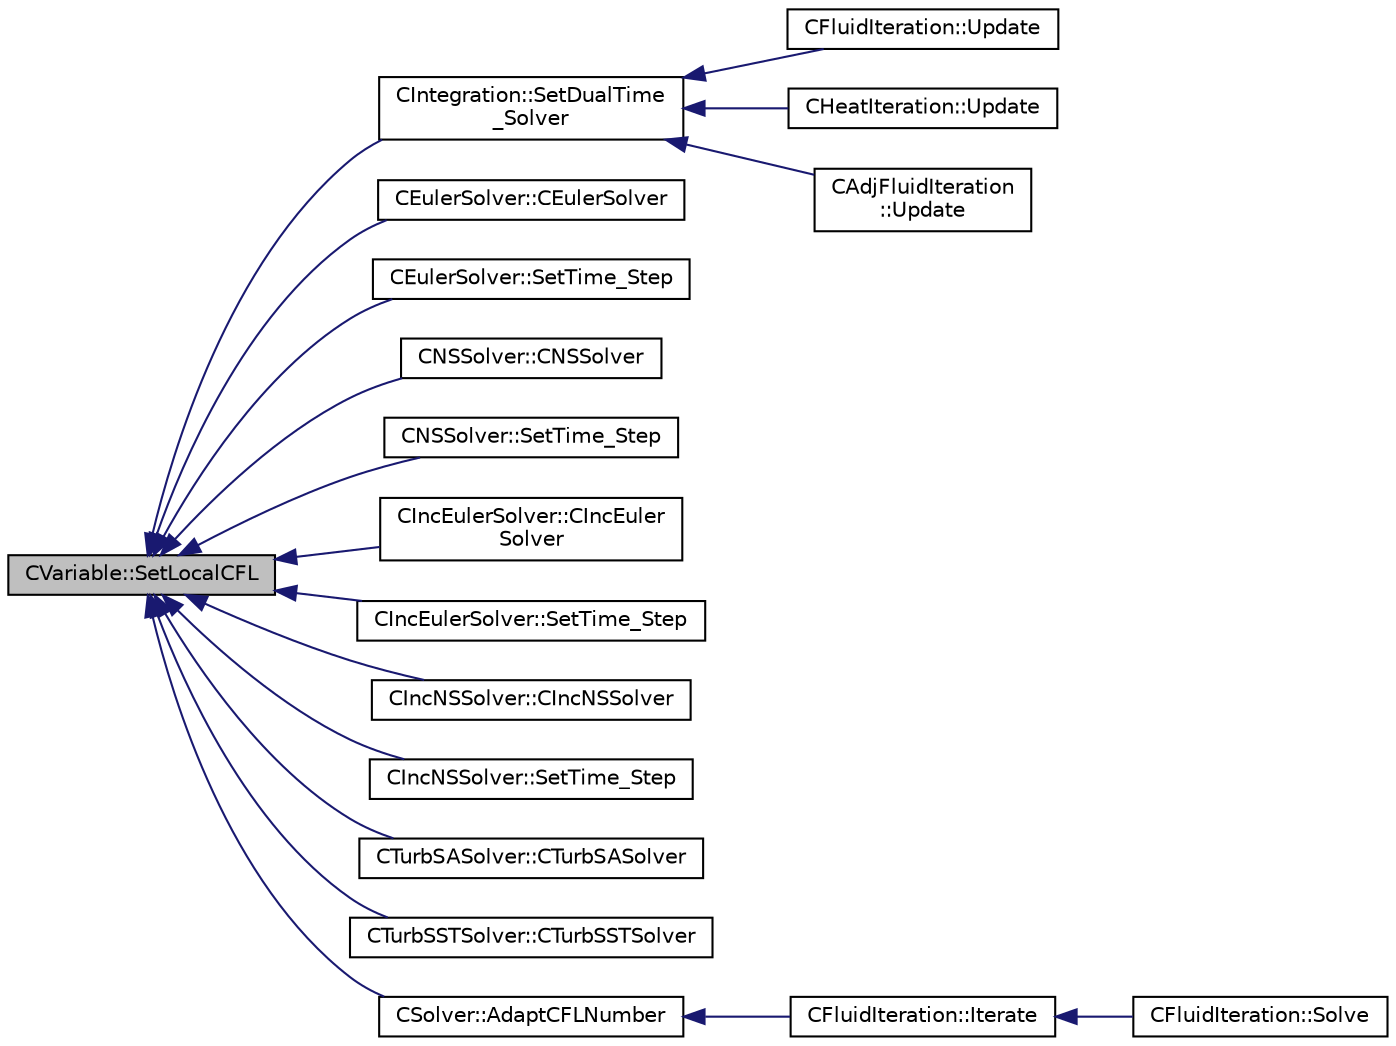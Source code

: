 digraph "CVariable::SetLocalCFL"
{
  edge [fontname="Helvetica",fontsize="10",labelfontname="Helvetica",labelfontsize="10"];
  node [fontname="Helvetica",fontsize="10",shape=record];
  rankdir="LR";
  Node5442 [label="CVariable::SetLocalCFL",height=0.2,width=0.4,color="black", fillcolor="grey75", style="filled", fontcolor="black"];
  Node5442 -> Node5443 [dir="back",color="midnightblue",fontsize="10",style="solid",fontname="Helvetica"];
  Node5443 [label="CIntegration::SetDualTime\l_Solver",height=0.2,width=0.4,color="black", fillcolor="white", style="filled",URL="$class_c_integration.html#ac4f1d2478b4378c7a861e86f40687327",tooltip="Save the solution, and volume at different time steps. "];
  Node5443 -> Node5444 [dir="back",color="midnightblue",fontsize="10",style="solid",fontname="Helvetica"];
  Node5444 [label="CFluidIteration::Update",height=0.2,width=0.4,color="black", fillcolor="white", style="filled",URL="$class_c_fluid_iteration.html#a1f7edb619d88f256bda0b760cec6fce6",tooltip="Updates the containers for the fluid system. "];
  Node5443 -> Node5445 [dir="back",color="midnightblue",fontsize="10",style="solid",fontname="Helvetica"];
  Node5445 [label="CHeatIteration::Update",height=0.2,width=0.4,color="black", fillcolor="white", style="filled",URL="$class_c_heat_iteration.html#af7c562e073a23871938c3e87002016b6",tooltip="Updates the containers for the heat system. "];
  Node5443 -> Node5446 [dir="back",color="midnightblue",fontsize="10",style="solid",fontname="Helvetica"];
  Node5446 [label="CAdjFluidIteration\l::Update",height=0.2,width=0.4,color="black", fillcolor="white", style="filled",URL="$class_c_adj_fluid_iteration.html#a1c9e8c2470c6256a7aa9d69776c83a3b",tooltip="Updates the containers for the adjoint fluid system. "];
  Node5442 -> Node5447 [dir="back",color="midnightblue",fontsize="10",style="solid",fontname="Helvetica"];
  Node5447 [label="CEulerSolver::CEulerSolver",height=0.2,width=0.4,color="black", fillcolor="white", style="filled",URL="$class_c_euler_solver.html#ae1e74218b4e943111b100d7ddcbd4db9"];
  Node5442 -> Node5448 [dir="back",color="midnightblue",fontsize="10",style="solid",fontname="Helvetica"];
  Node5448 [label="CEulerSolver::SetTime_Step",height=0.2,width=0.4,color="black", fillcolor="white", style="filled",URL="$class_c_euler_solver.html#aeed500154a5961eb2bfbd2e646a9b25f",tooltip="Compute the time step for solving the Euler equations. "];
  Node5442 -> Node5449 [dir="back",color="midnightblue",fontsize="10",style="solid",fontname="Helvetica"];
  Node5449 [label="CNSSolver::CNSSolver",height=0.2,width=0.4,color="black", fillcolor="white", style="filled",URL="$class_c_n_s_solver.html#a2a8ad49c42b4546696e631cf44b7788b"];
  Node5442 -> Node5450 [dir="back",color="midnightblue",fontsize="10",style="solid",fontname="Helvetica"];
  Node5450 [label="CNSSolver::SetTime_Step",height=0.2,width=0.4,color="black", fillcolor="white", style="filled",URL="$class_c_n_s_solver.html#a340a62e197f7386736db85967e586804",tooltip="Compute the time step for solving the Navier-Stokes equations with turbulence model. "];
  Node5442 -> Node5451 [dir="back",color="midnightblue",fontsize="10",style="solid",fontname="Helvetica"];
  Node5451 [label="CIncEulerSolver::CIncEuler\lSolver",height=0.2,width=0.4,color="black", fillcolor="white", style="filled",URL="$class_c_inc_euler_solver.html#a91f644b8f9a00215bac5bcd31dfc06d8"];
  Node5442 -> Node5452 [dir="back",color="midnightblue",fontsize="10",style="solid",fontname="Helvetica"];
  Node5452 [label="CIncEulerSolver::SetTime_Step",height=0.2,width=0.4,color="black", fillcolor="white", style="filled",URL="$class_c_inc_euler_solver.html#a875187880aa80b37f7d200526f9883ba",tooltip="Compute the time step for solving the Euler equations. "];
  Node5442 -> Node5453 [dir="back",color="midnightblue",fontsize="10",style="solid",fontname="Helvetica"];
  Node5453 [label="CIncNSSolver::CIncNSSolver",height=0.2,width=0.4,color="black", fillcolor="white", style="filled",URL="$class_c_inc_n_s_solver.html#a82152ac7e91fb1c5c073d98a1f08e2aa"];
  Node5442 -> Node5454 [dir="back",color="midnightblue",fontsize="10",style="solid",fontname="Helvetica"];
  Node5454 [label="CIncNSSolver::SetTime_Step",height=0.2,width=0.4,color="black", fillcolor="white", style="filled",URL="$class_c_inc_n_s_solver.html#a50e3b8e05bda6be8be79b9068c06bd4e",tooltip="Compute the time step for solving the Navier-Stokes equations with turbulence model. "];
  Node5442 -> Node5455 [dir="back",color="midnightblue",fontsize="10",style="solid",fontname="Helvetica"];
  Node5455 [label="CTurbSASolver::CTurbSASolver",height=0.2,width=0.4,color="black", fillcolor="white", style="filled",URL="$class_c_turb_s_a_solver.html#a06a8b09d1563dd48f364ff6e97c25cd8"];
  Node5442 -> Node5456 [dir="back",color="midnightblue",fontsize="10",style="solid",fontname="Helvetica"];
  Node5456 [label="CTurbSSTSolver::CTurbSSTSolver",height=0.2,width=0.4,color="black", fillcolor="white", style="filled",URL="$class_c_turb_s_s_t_solver.html#a84beba65418c7c2ca4f4843b989b360a"];
  Node5442 -> Node5457 [dir="back",color="midnightblue",fontsize="10",style="solid",fontname="Helvetica"];
  Node5457 [label="CSolver::AdaptCFLNumber",height=0.2,width=0.4,color="black", fillcolor="white", style="filled",URL="$class_c_solver.html#a7db35f21bf505e35cce4bcdf38af3b2a",tooltip="Adapt the CFL number based on the local under-relaxation parameters computed for each nonlinear itera..."];
  Node5457 -> Node5458 [dir="back",color="midnightblue",fontsize="10",style="solid",fontname="Helvetica"];
  Node5458 [label="CFluidIteration::Iterate",height=0.2,width=0.4,color="black", fillcolor="white", style="filled",URL="$class_c_fluid_iteration.html#ab1379b4cba3d8c893395123fb6030986",tooltip="Perform a single iteration of the fluid system. "];
  Node5458 -> Node5459 [dir="back",color="midnightblue",fontsize="10",style="solid",fontname="Helvetica"];
  Node5459 [label="CFluidIteration::Solve",height=0.2,width=0.4,color="black", fillcolor="white", style="filled",URL="$class_c_fluid_iteration.html#ae22cd342c9c9d2ea5ac3f5103394ff80",tooltip="Iterate the fluid system for a number of Inner_Iter iterations. "];
}
